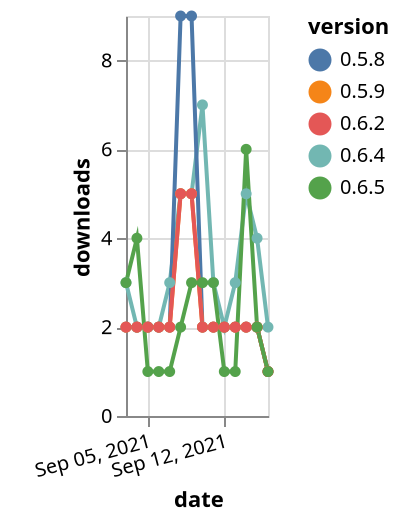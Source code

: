 {"$schema": "https://vega.github.io/schema/vega-lite/v5.json", "description": "A simple bar chart with embedded data.", "data": {"values": [{"date": "2021-09-03", "total": 4314, "delta": 3, "version": "0.6.4"}, {"date": "2021-09-04", "total": 4316, "delta": 2, "version": "0.6.4"}, {"date": "2021-09-05", "total": 4318, "delta": 2, "version": "0.6.4"}, {"date": "2021-09-06", "total": 4320, "delta": 2, "version": "0.6.4"}, {"date": "2021-09-07", "total": 4323, "delta": 3, "version": "0.6.4"}, {"date": "2021-09-08", "total": 4328, "delta": 5, "version": "0.6.4"}, {"date": "2021-09-09", "total": 4333, "delta": 5, "version": "0.6.4"}, {"date": "2021-09-10", "total": 4340, "delta": 7, "version": "0.6.4"}, {"date": "2021-09-11", "total": 4343, "delta": 3, "version": "0.6.4"}, {"date": "2021-09-12", "total": 4345, "delta": 2, "version": "0.6.4"}, {"date": "2021-09-13", "total": 4348, "delta": 3, "version": "0.6.4"}, {"date": "2021-09-14", "total": 4353, "delta": 5, "version": "0.6.4"}, {"date": "2021-09-15", "total": 4357, "delta": 4, "version": "0.6.4"}, {"date": "2021-09-16", "total": 4359, "delta": 2, "version": "0.6.4"}, {"date": "2021-09-03", "total": 5366, "delta": 2, "version": "0.5.8"}, {"date": "2021-09-04", "total": 5368, "delta": 2, "version": "0.5.8"}, {"date": "2021-09-05", "total": 5370, "delta": 2, "version": "0.5.8"}, {"date": "2021-09-06", "total": 5372, "delta": 2, "version": "0.5.8"}, {"date": "2021-09-07", "total": 5374, "delta": 2, "version": "0.5.8"}, {"date": "2021-09-08", "total": 5383, "delta": 9, "version": "0.5.8"}, {"date": "2021-09-09", "total": 5392, "delta": 9, "version": "0.5.8"}, {"date": "2021-09-10", "total": 5394, "delta": 2, "version": "0.5.8"}, {"date": "2021-09-11", "total": 5396, "delta": 2, "version": "0.5.8"}, {"date": "2021-09-12", "total": 5398, "delta": 2, "version": "0.5.8"}, {"date": "2021-09-13", "total": 5400, "delta": 2, "version": "0.5.8"}, {"date": "2021-09-14", "total": 5402, "delta": 2, "version": "0.5.8"}, {"date": "2021-09-15", "total": 5404, "delta": 2, "version": "0.5.8"}, {"date": "2021-09-16", "total": 5405, "delta": 1, "version": "0.5.8"}, {"date": "2021-09-03", "total": 3500, "delta": 2, "version": "0.5.9"}, {"date": "2021-09-04", "total": 3502, "delta": 2, "version": "0.5.9"}, {"date": "2021-09-05", "total": 3504, "delta": 2, "version": "0.5.9"}, {"date": "2021-09-06", "total": 3506, "delta": 2, "version": "0.5.9"}, {"date": "2021-09-07", "total": 3508, "delta": 2, "version": "0.5.9"}, {"date": "2021-09-08", "total": 3513, "delta": 5, "version": "0.5.9"}, {"date": "2021-09-09", "total": 3518, "delta": 5, "version": "0.5.9"}, {"date": "2021-09-10", "total": 3520, "delta": 2, "version": "0.5.9"}, {"date": "2021-09-11", "total": 3522, "delta": 2, "version": "0.5.9"}, {"date": "2021-09-12", "total": 3524, "delta": 2, "version": "0.5.9"}, {"date": "2021-09-13", "total": 3526, "delta": 2, "version": "0.5.9"}, {"date": "2021-09-14", "total": 3528, "delta": 2, "version": "0.5.9"}, {"date": "2021-09-15", "total": 3530, "delta": 2, "version": "0.5.9"}, {"date": "2021-09-16", "total": 3531, "delta": 1, "version": "0.5.9"}, {"date": "2021-09-03", "total": 3292, "delta": 2, "version": "0.6.2"}, {"date": "2021-09-04", "total": 3294, "delta": 2, "version": "0.6.2"}, {"date": "2021-09-05", "total": 3296, "delta": 2, "version": "0.6.2"}, {"date": "2021-09-06", "total": 3298, "delta": 2, "version": "0.6.2"}, {"date": "2021-09-07", "total": 3300, "delta": 2, "version": "0.6.2"}, {"date": "2021-09-08", "total": 3305, "delta": 5, "version": "0.6.2"}, {"date": "2021-09-09", "total": 3310, "delta": 5, "version": "0.6.2"}, {"date": "2021-09-10", "total": 3312, "delta": 2, "version": "0.6.2"}, {"date": "2021-09-11", "total": 3314, "delta": 2, "version": "0.6.2"}, {"date": "2021-09-12", "total": 3316, "delta": 2, "version": "0.6.2"}, {"date": "2021-09-13", "total": 3318, "delta": 2, "version": "0.6.2"}, {"date": "2021-09-14", "total": 3320, "delta": 2, "version": "0.6.2"}, {"date": "2021-09-15", "total": 3322, "delta": 2, "version": "0.6.2"}, {"date": "2021-09-16", "total": 3323, "delta": 1, "version": "0.6.2"}, {"date": "2021-09-03", "total": 462, "delta": 3, "version": "0.6.5"}, {"date": "2021-09-04", "total": 466, "delta": 4, "version": "0.6.5"}, {"date": "2021-09-05", "total": 467, "delta": 1, "version": "0.6.5"}, {"date": "2021-09-06", "total": 468, "delta": 1, "version": "0.6.5"}, {"date": "2021-09-07", "total": 469, "delta": 1, "version": "0.6.5"}, {"date": "2021-09-08", "total": 471, "delta": 2, "version": "0.6.5"}, {"date": "2021-09-09", "total": 474, "delta": 3, "version": "0.6.5"}, {"date": "2021-09-10", "total": 477, "delta": 3, "version": "0.6.5"}, {"date": "2021-09-11", "total": 480, "delta": 3, "version": "0.6.5"}, {"date": "2021-09-12", "total": 481, "delta": 1, "version": "0.6.5"}, {"date": "2021-09-13", "total": 482, "delta": 1, "version": "0.6.5"}, {"date": "2021-09-14", "total": 488, "delta": 6, "version": "0.6.5"}, {"date": "2021-09-15", "total": 490, "delta": 2, "version": "0.6.5"}, {"date": "2021-09-16", "total": 491, "delta": 1, "version": "0.6.5"}]}, "width": "container", "mark": {"type": "line", "point": {"filled": true}}, "encoding": {"x": {"field": "date", "type": "temporal", "timeUnit": "yearmonthdate", "title": "date", "axis": {"labelAngle": -15}}, "y": {"field": "delta", "type": "quantitative", "title": "downloads"}, "color": {"field": "version", "type": "nominal"}, "tooltip": {"field": "delta"}}}